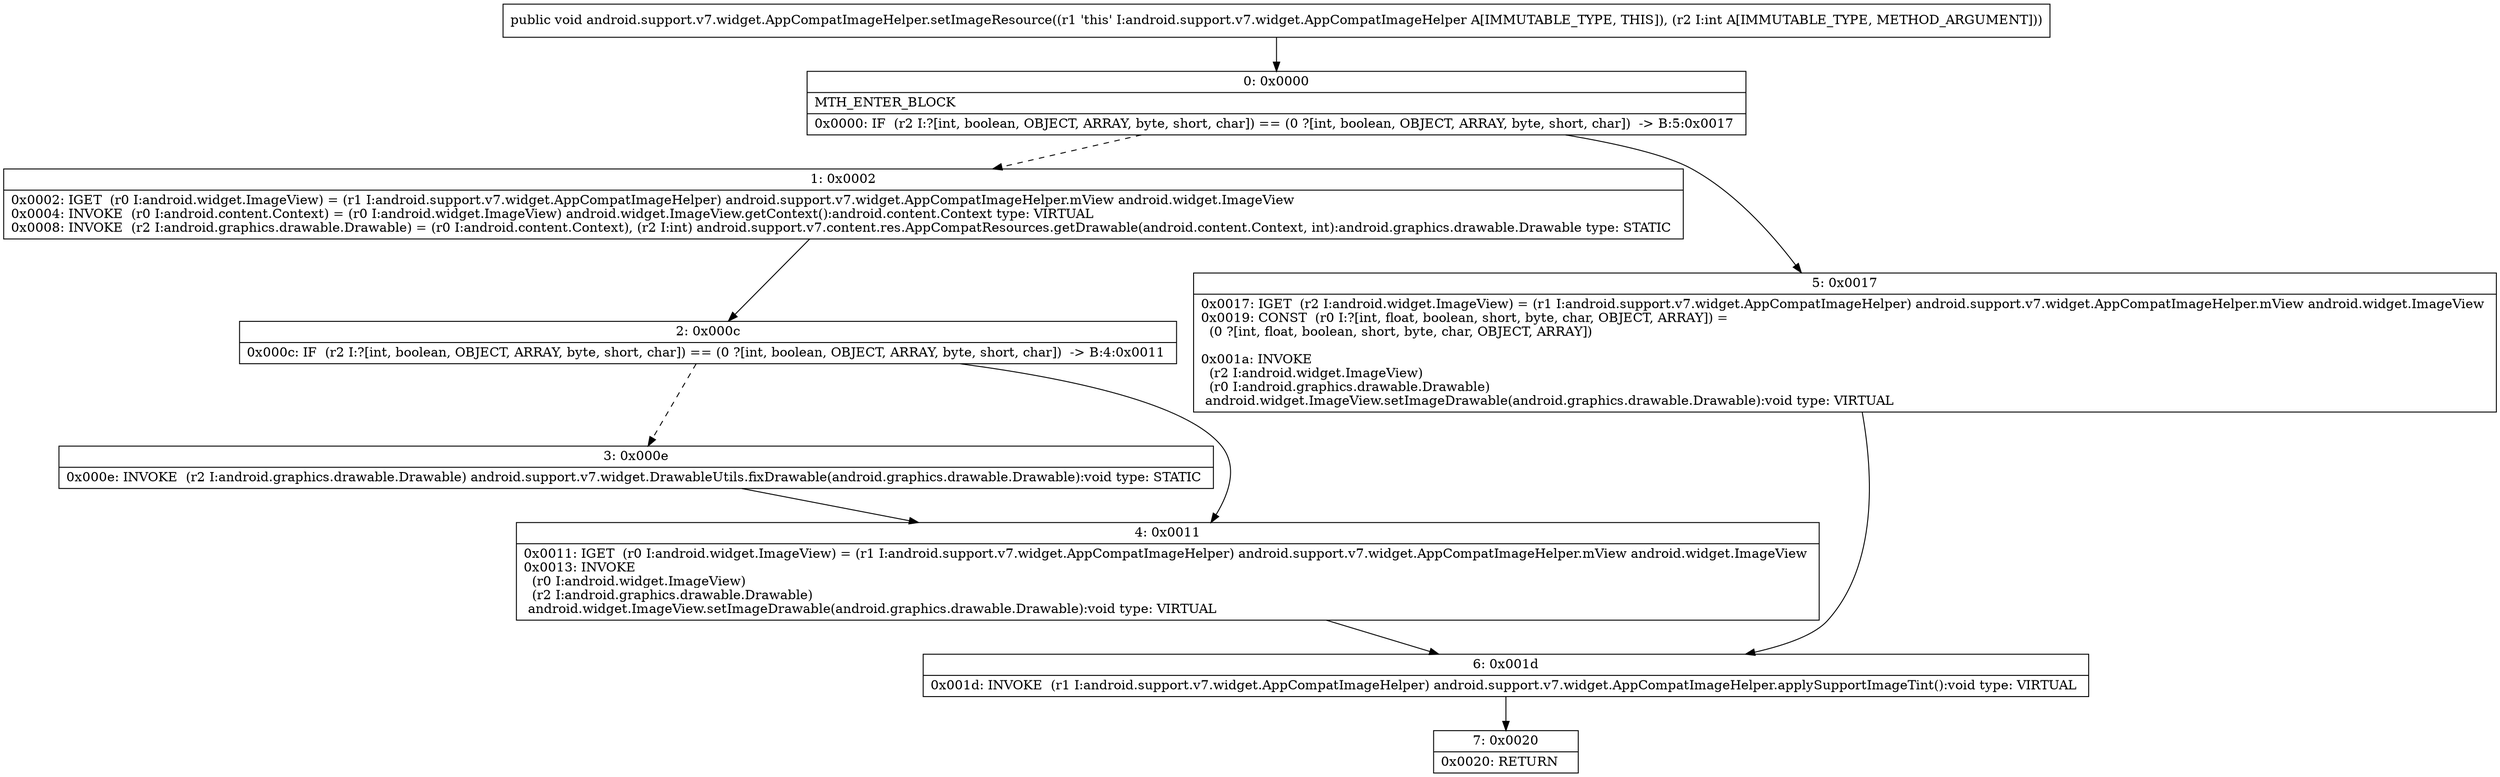 digraph "CFG forandroid.support.v7.widget.AppCompatImageHelper.setImageResource(I)V" {
Node_0 [shape=record,label="{0\:\ 0x0000|MTH_ENTER_BLOCK\l|0x0000: IF  (r2 I:?[int, boolean, OBJECT, ARRAY, byte, short, char]) == (0 ?[int, boolean, OBJECT, ARRAY, byte, short, char])  \-\> B:5:0x0017 \l}"];
Node_1 [shape=record,label="{1\:\ 0x0002|0x0002: IGET  (r0 I:android.widget.ImageView) = (r1 I:android.support.v7.widget.AppCompatImageHelper) android.support.v7.widget.AppCompatImageHelper.mView android.widget.ImageView \l0x0004: INVOKE  (r0 I:android.content.Context) = (r0 I:android.widget.ImageView) android.widget.ImageView.getContext():android.content.Context type: VIRTUAL \l0x0008: INVOKE  (r2 I:android.graphics.drawable.Drawable) = (r0 I:android.content.Context), (r2 I:int) android.support.v7.content.res.AppCompatResources.getDrawable(android.content.Context, int):android.graphics.drawable.Drawable type: STATIC \l}"];
Node_2 [shape=record,label="{2\:\ 0x000c|0x000c: IF  (r2 I:?[int, boolean, OBJECT, ARRAY, byte, short, char]) == (0 ?[int, boolean, OBJECT, ARRAY, byte, short, char])  \-\> B:4:0x0011 \l}"];
Node_3 [shape=record,label="{3\:\ 0x000e|0x000e: INVOKE  (r2 I:android.graphics.drawable.Drawable) android.support.v7.widget.DrawableUtils.fixDrawable(android.graphics.drawable.Drawable):void type: STATIC \l}"];
Node_4 [shape=record,label="{4\:\ 0x0011|0x0011: IGET  (r0 I:android.widget.ImageView) = (r1 I:android.support.v7.widget.AppCompatImageHelper) android.support.v7.widget.AppCompatImageHelper.mView android.widget.ImageView \l0x0013: INVOKE  \l  (r0 I:android.widget.ImageView)\l  (r2 I:android.graphics.drawable.Drawable)\l android.widget.ImageView.setImageDrawable(android.graphics.drawable.Drawable):void type: VIRTUAL \l}"];
Node_5 [shape=record,label="{5\:\ 0x0017|0x0017: IGET  (r2 I:android.widget.ImageView) = (r1 I:android.support.v7.widget.AppCompatImageHelper) android.support.v7.widget.AppCompatImageHelper.mView android.widget.ImageView \l0x0019: CONST  (r0 I:?[int, float, boolean, short, byte, char, OBJECT, ARRAY]) = \l  (0 ?[int, float, boolean, short, byte, char, OBJECT, ARRAY])\l \l0x001a: INVOKE  \l  (r2 I:android.widget.ImageView)\l  (r0 I:android.graphics.drawable.Drawable)\l android.widget.ImageView.setImageDrawable(android.graphics.drawable.Drawable):void type: VIRTUAL \l}"];
Node_6 [shape=record,label="{6\:\ 0x001d|0x001d: INVOKE  (r1 I:android.support.v7.widget.AppCompatImageHelper) android.support.v7.widget.AppCompatImageHelper.applySupportImageTint():void type: VIRTUAL \l}"];
Node_7 [shape=record,label="{7\:\ 0x0020|0x0020: RETURN   \l}"];
MethodNode[shape=record,label="{public void android.support.v7.widget.AppCompatImageHelper.setImageResource((r1 'this' I:android.support.v7.widget.AppCompatImageHelper A[IMMUTABLE_TYPE, THIS]), (r2 I:int A[IMMUTABLE_TYPE, METHOD_ARGUMENT])) }"];
MethodNode -> Node_0;
Node_0 -> Node_1[style=dashed];
Node_0 -> Node_5;
Node_1 -> Node_2;
Node_2 -> Node_3[style=dashed];
Node_2 -> Node_4;
Node_3 -> Node_4;
Node_4 -> Node_6;
Node_5 -> Node_6;
Node_6 -> Node_7;
}

